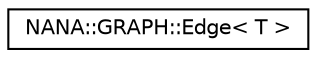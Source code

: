 digraph "类继承关系图"
{
 // LATEX_PDF_SIZE
  edge [fontname="Helvetica",fontsize="10",labelfontname="Helvetica",labelfontsize="10"];
  node [fontname="Helvetica",fontsize="10",shape=record];
  rankdir="LR";
  Node0 [label="NANA::GRAPH::Edge\< T \>",height=0.2,width=0.4,color="black", fillcolor="white", style="filled",URL="$class_n_a_n_a_1_1_g_r_a_p_h_1_1_edge.html",tooltip="边类"];
}
